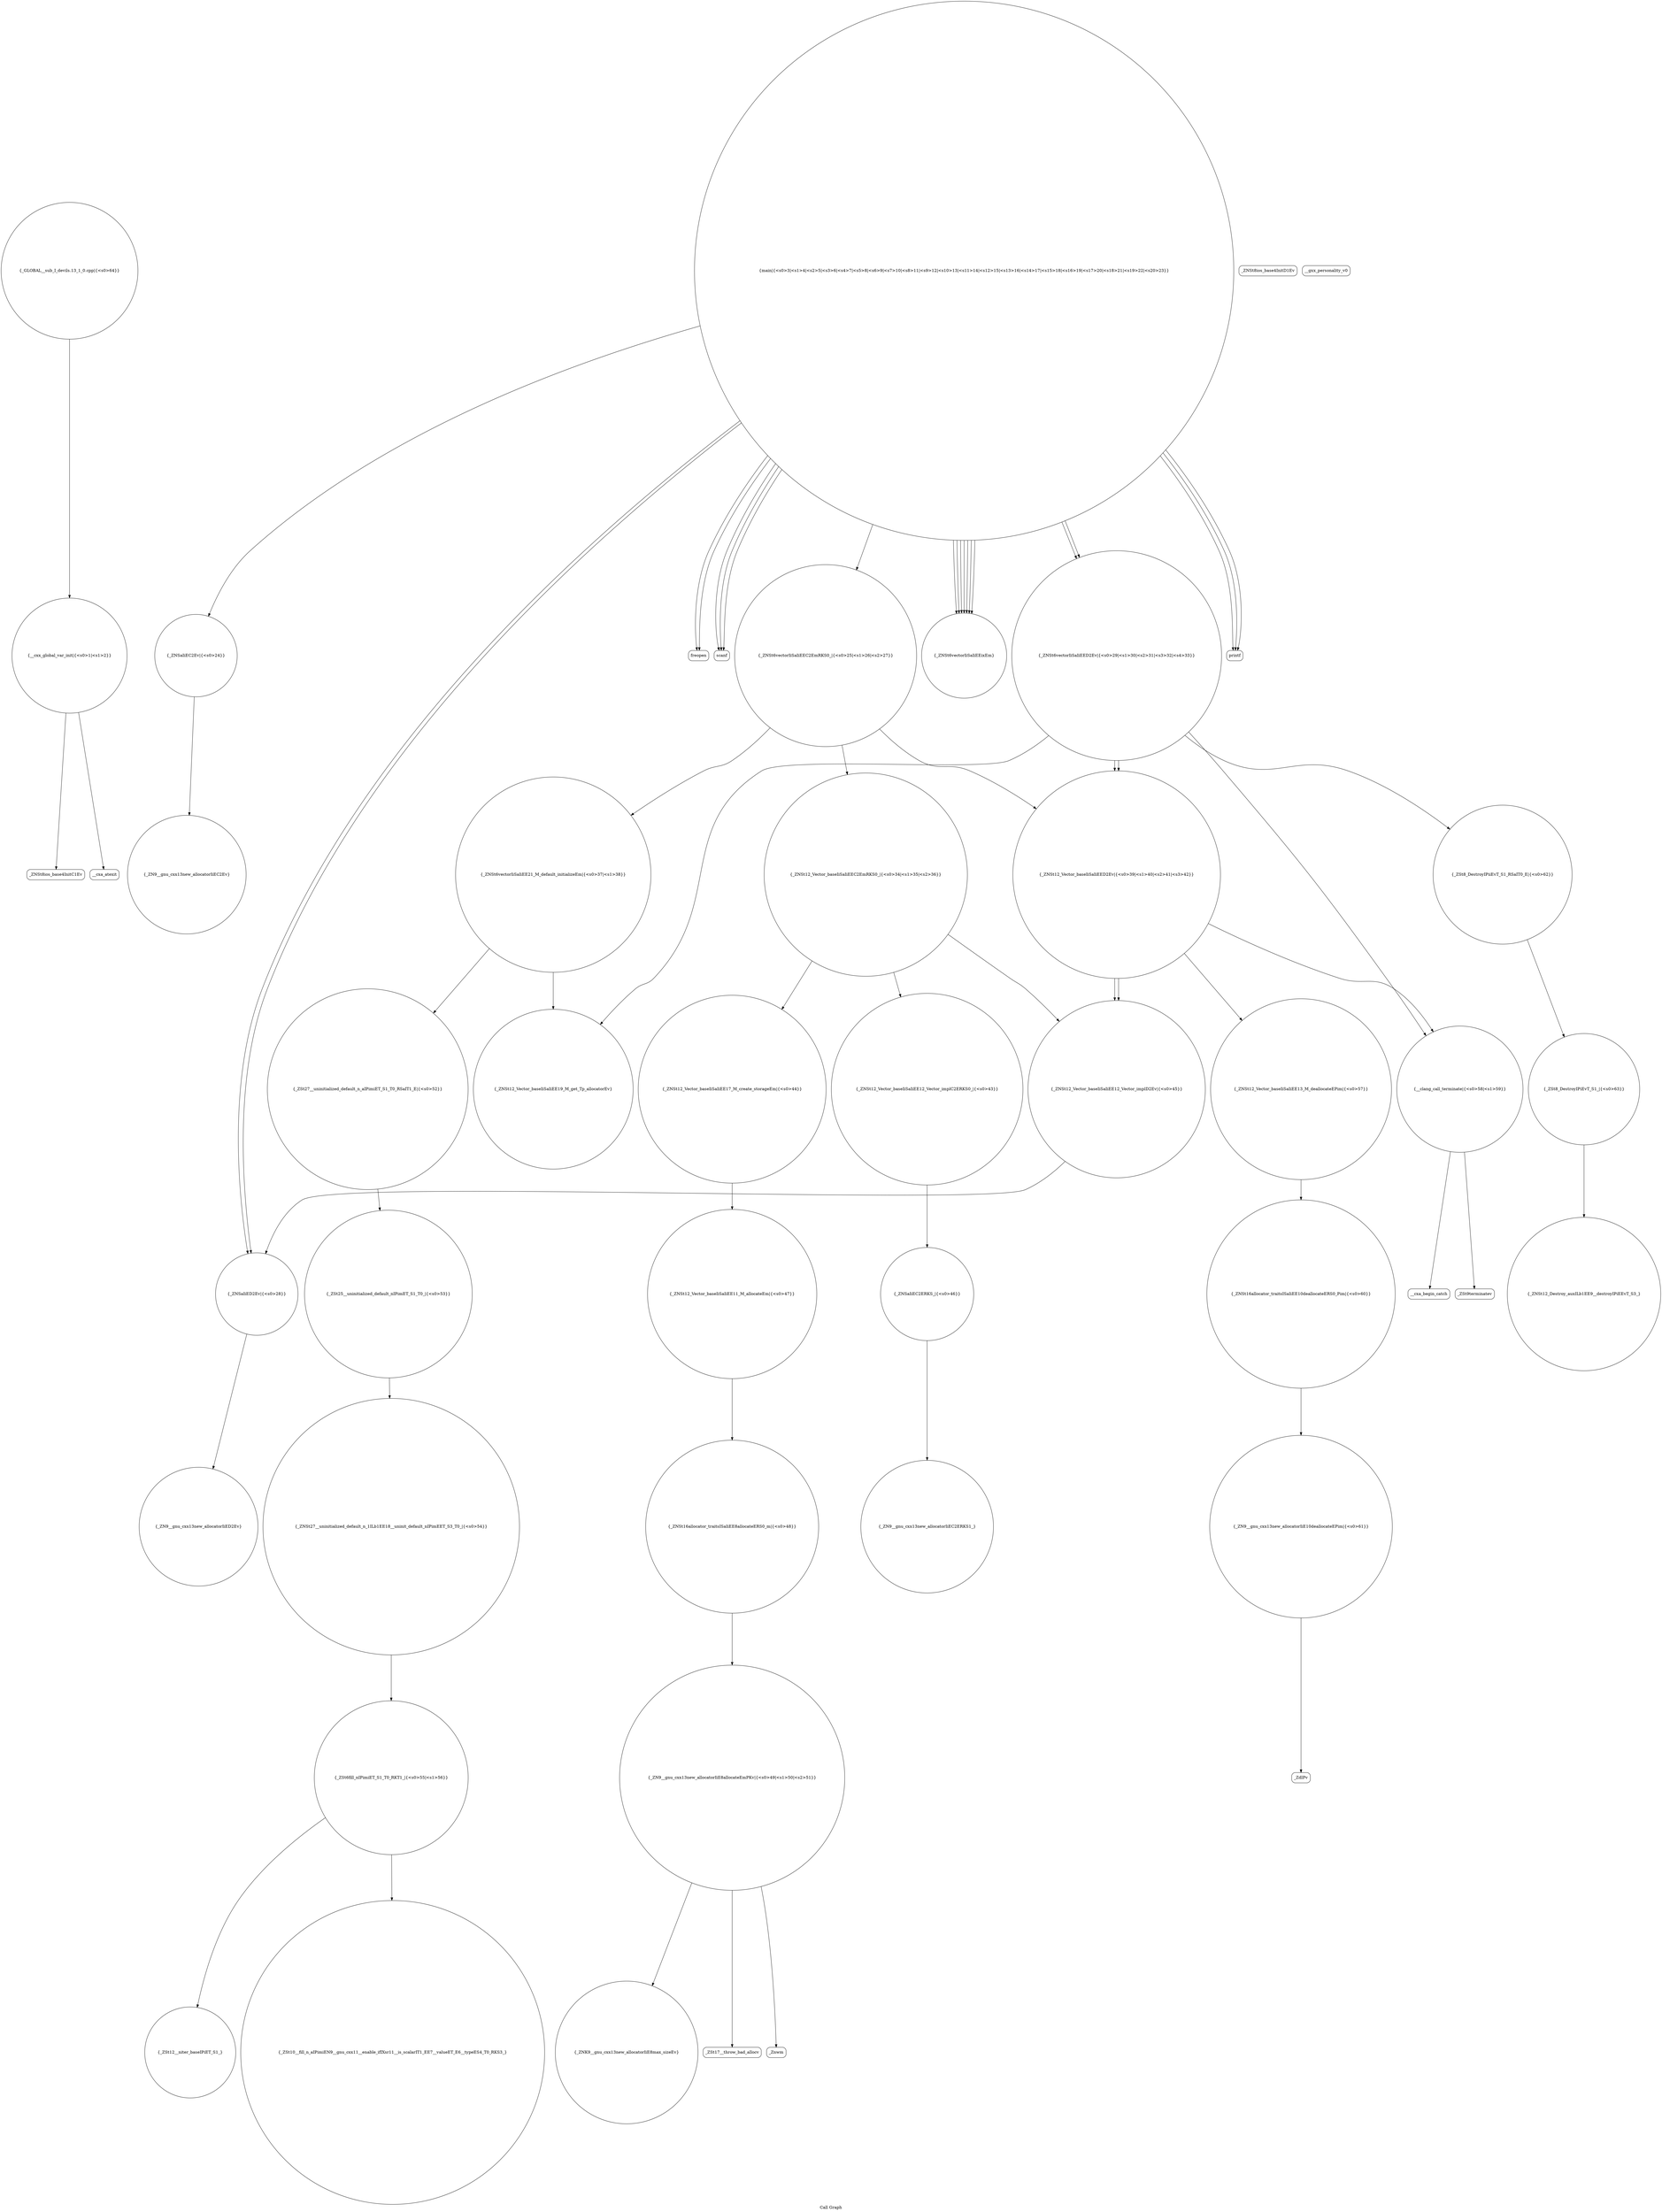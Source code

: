 digraph "Call Graph" {
	label="Call Graph";

	Node0x56075a308450 [shape=record,shape=circle,label="{__cxx_global_var_init|{<s0>1|<s1>2}}"];
	Node0x56075a308450:s0 -> Node0x56075a3084d0[color=black];
	Node0x56075a308450:s1 -> Node0x56075a3085d0[color=black];
	Node0x56075a309ad0 [shape=record,shape=circle,label="{_ZSt8_DestroyIPiEvT_S1_|{<s0>63}}"];
	Node0x56075a309ad0:s0 -> Node0x56075a309b50[color=black];
	Node0x56075a3087d0 [shape=record,shape=circle,label="{_ZNSaIiEC2Ev|{<s0>24}}"];
	Node0x56075a3087d0:s0 -> Node0x56075a308b50[color=black];
	Node0x56075a308b50 [shape=record,shape=circle,label="{_ZN9__gnu_cxx13new_allocatorIiEC2Ev}"];
	Node0x56075a308ed0 [shape=record,shape=circle,label="{_ZNSt12_Vector_baseIiSaIiEE12_Vector_implD2Ev|{<s0>45}}"];
	Node0x56075a308ed0:s0 -> Node0x56075a308950[color=black];
	Node0x56075a309250 [shape=record,shape=Mrecord,label="{_ZSt17__throw_bad_allocv}"];
	Node0x56075a3095d0 [shape=record,shape=circle,label="{_ZSt10__fill_n_aIPimiEN9__gnu_cxx11__enable_ifIXsr11__is_scalarIT1_EE7__valueET_E6__typeES4_T0_RKS3_}"];
	Node0x56075a309950 [shape=record,shape=circle,label="{_ZN9__gnu_cxx13new_allocatorIiE10deallocateEPim|{<s0>61}}"];
	Node0x56075a309950:s0 -> Node0x56075a3099d0[color=black];
	Node0x56075a308650 [shape=record,shape=circle,label="{main|{<s0>3|<s1>4|<s2>5|<s3>6|<s4>7|<s5>8|<s6>9|<s7>10|<s8>11|<s9>12|<s10>13|<s11>14|<s12>15|<s13>16|<s14>17|<s15>18|<s16>19|<s17>20|<s18>21|<s19>22|<s20>23}}"];
	Node0x56075a308650:s0 -> Node0x56075a3086d0[color=black];
	Node0x56075a308650:s1 -> Node0x56075a3086d0[color=black];
	Node0x56075a308650:s2 -> Node0x56075a308750[color=black];
	Node0x56075a308650:s3 -> Node0x56075a308750[color=black];
	Node0x56075a308650:s4 -> Node0x56075a3087d0[color=black];
	Node0x56075a308650:s5 -> Node0x56075a308850[color=black];
	Node0x56075a308650:s6 -> Node0x56075a308950[color=black];
	Node0x56075a308650:s7 -> Node0x56075a3089d0[color=black];
	Node0x56075a308650:s8 -> Node0x56075a308750[color=black];
	Node0x56075a308650:s9 -> Node0x56075a308950[color=black];
	Node0x56075a308650:s10 -> Node0x56075a308ad0[color=black];
	Node0x56075a308650:s11 -> Node0x56075a3089d0[color=black];
	Node0x56075a308650:s12 -> Node0x56075a3089d0[color=black];
	Node0x56075a308650:s13 -> Node0x56075a3089d0[color=black];
	Node0x56075a308650:s14 -> Node0x56075a3089d0[color=black];
	Node0x56075a308650:s15 -> Node0x56075a3089d0[color=black];
	Node0x56075a308650:s16 -> Node0x56075a3089d0[color=black];
	Node0x56075a308650:s17 -> Node0x56075a308a50[color=black];
	Node0x56075a308650:s18 -> Node0x56075a308a50[color=black];
	Node0x56075a308650:s19 -> Node0x56075a308a50[color=black];
	Node0x56075a308650:s20 -> Node0x56075a308ad0[color=black];
	Node0x56075a3089d0 [shape=record,shape=circle,label="{_ZNSt6vectorIiSaIiEEixEm}"];
	Node0x56075a308d50 [shape=record,shape=circle,label="{_ZNSt12_Vector_baseIiSaIiEED2Ev|{<s0>39|<s1>40|<s2>41|<s3>42}}"];
	Node0x56075a308d50:s0 -> Node0x56075a3096d0[color=black];
	Node0x56075a308d50:s1 -> Node0x56075a308ed0[color=black];
	Node0x56075a308d50:s2 -> Node0x56075a308ed0[color=black];
	Node0x56075a308d50:s3 -> Node0x56075a309750[color=black];
	Node0x56075a3090d0 [shape=record,shape=circle,label="{_ZNSt16allocator_traitsISaIiEE8allocateERS0_m|{<s0>48}}"];
	Node0x56075a3090d0:s0 -> Node0x56075a309150[color=black];
	Node0x56075a309450 [shape=record,shape=circle,label="{_ZSt25__uninitialized_default_nIPimET_S1_T0_|{<s0>53}}"];
	Node0x56075a309450:s0 -> Node0x56075a3094d0[color=black];
	Node0x56075a3097d0 [shape=record,shape=Mrecord,label="{__cxa_begin_catch}"];
	Node0x56075a3084d0 [shape=record,shape=Mrecord,label="{_ZNSt8ios_base4InitC1Ev}"];
	Node0x56075a309b50 [shape=record,shape=circle,label="{_ZNSt12_Destroy_auxILb1EE9__destroyIPiEEvT_S3_}"];
	Node0x56075a308850 [shape=record,shape=circle,label="{_ZNSt6vectorIiSaIiEEC2EmRKS0_|{<s0>25|<s1>26|<s2>27}}"];
	Node0x56075a308850:s0 -> Node0x56075a308c50[color=black];
	Node0x56075a308850:s1 -> Node0x56075a308cd0[color=black];
	Node0x56075a308850:s2 -> Node0x56075a308d50[color=black];
	Node0x56075a308bd0 [shape=record,shape=circle,label="{_ZN9__gnu_cxx13new_allocatorIiED2Ev}"];
	Node0x56075a308f50 [shape=record,shape=circle,label="{_ZNSaIiEC2ERKS_|{<s0>46}}"];
	Node0x56075a308f50:s0 -> Node0x56075a308fd0[color=black];
	Node0x56075a3092d0 [shape=record,shape=Mrecord,label="{_Znwm}"];
	Node0x56075a309650 [shape=record,shape=circle,label="{_ZSt12__niter_baseIPiET_S1_}"];
	Node0x56075a3099d0 [shape=record,shape=Mrecord,label="{_ZdlPv}"];
	Node0x56075a3086d0 [shape=record,shape=Mrecord,label="{freopen}"];
	Node0x56075a308a50 [shape=record,shape=Mrecord,label="{printf}"];
	Node0x56075a308dd0 [shape=record,shape=circle,label="{_ZNSt12_Vector_baseIiSaIiEE12_Vector_implC2ERKS0_|{<s0>43}}"];
	Node0x56075a308dd0:s0 -> Node0x56075a308f50[color=black];
	Node0x56075a309150 [shape=record,shape=circle,label="{_ZN9__gnu_cxx13new_allocatorIiE8allocateEmPKv|{<s0>49|<s1>50|<s2>51}}"];
	Node0x56075a309150:s0 -> Node0x56075a3091d0[color=black];
	Node0x56075a309150:s1 -> Node0x56075a309250[color=black];
	Node0x56075a309150:s2 -> Node0x56075a3092d0[color=black];
	Node0x56075a3094d0 [shape=record,shape=circle,label="{_ZNSt27__uninitialized_default_n_1ILb1EE18__uninit_default_nIPimEET_S3_T0_|{<s0>54}}"];
	Node0x56075a3094d0:s0 -> Node0x56075a309550[color=black];
	Node0x56075a309850 [shape=record,shape=Mrecord,label="{_ZSt9terminatev}"];
	Node0x56075a308550 [shape=record,shape=Mrecord,label="{_ZNSt8ios_base4InitD1Ev}"];
	Node0x56075a309bd0 [shape=record,shape=circle,label="{_GLOBAL__sub_I_devils.13_1_0.cpp|{<s0>64}}"];
	Node0x56075a309bd0:s0 -> Node0x56075a308450[color=black];
	Node0x56075a3088d0 [shape=record,shape=Mrecord,label="{__gxx_personality_v0}"];
	Node0x56075a308c50 [shape=record,shape=circle,label="{_ZNSt12_Vector_baseIiSaIiEEC2EmRKS0_|{<s0>34|<s1>35|<s2>36}}"];
	Node0x56075a308c50:s0 -> Node0x56075a308dd0[color=black];
	Node0x56075a308c50:s1 -> Node0x56075a308e50[color=black];
	Node0x56075a308c50:s2 -> Node0x56075a308ed0[color=black];
	Node0x56075a308fd0 [shape=record,shape=circle,label="{_ZN9__gnu_cxx13new_allocatorIiEC2ERKS1_}"];
	Node0x56075a309350 [shape=record,shape=circle,label="{_ZSt27__uninitialized_default_n_aIPimiET_S1_T0_RSaIT1_E|{<s0>52}}"];
	Node0x56075a309350:s0 -> Node0x56075a309450[color=black];
	Node0x56075a3096d0 [shape=record,shape=circle,label="{_ZNSt12_Vector_baseIiSaIiEE13_M_deallocateEPim|{<s0>57}}"];
	Node0x56075a3096d0:s0 -> Node0x56075a3098d0[color=black];
	Node0x56075a309a50 [shape=record,shape=circle,label="{_ZSt8_DestroyIPiiEvT_S1_RSaIT0_E|{<s0>62}}"];
	Node0x56075a309a50:s0 -> Node0x56075a309ad0[color=black];
	Node0x56075a308750 [shape=record,shape=Mrecord,label="{scanf}"];
	Node0x56075a308ad0 [shape=record,shape=circle,label="{_ZNSt6vectorIiSaIiEED2Ev|{<s0>29|<s1>30|<s2>31|<s3>32|<s4>33}}"];
	Node0x56075a308ad0:s0 -> Node0x56075a3093d0[color=black];
	Node0x56075a308ad0:s1 -> Node0x56075a309a50[color=black];
	Node0x56075a308ad0:s2 -> Node0x56075a308d50[color=black];
	Node0x56075a308ad0:s3 -> Node0x56075a308d50[color=black];
	Node0x56075a308ad0:s4 -> Node0x56075a309750[color=black];
	Node0x56075a308e50 [shape=record,shape=circle,label="{_ZNSt12_Vector_baseIiSaIiEE17_M_create_storageEm|{<s0>44}}"];
	Node0x56075a308e50:s0 -> Node0x56075a309050[color=black];
	Node0x56075a3091d0 [shape=record,shape=circle,label="{_ZNK9__gnu_cxx13new_allocatorIiE8max_sizeEv}"];
	Node0x56075a309550 [shape=record,shape=circle,label="{_ZSt6fill_nIPimiET_S1_T0_RKT1_|{<s0>55|<s1>56}}"];
	Node0x56075a309550:s0 -> Node0x56075a309650[color=black];
	Node0x56075a309550:s1 -> Node0x56075a3095d0[color=black];
	Node0x56075a3098d0 [shape=record,shape=circle,label="{_ZNSt16allocator_traitsISaIiEE10deallocateERS0_Pim|{<s0>60}}"];
	Node0x56075a3098d0:s0 -> Node0x56075a309950[color=black];
	Node0x56075a3085d0 [shape=record,shape=Mrecord,label="{__cxa_atexit}"];
	Node0x56075a308950 [shape=record,shape=circle,label="{_ZNSaIiED2Ev|{<s0>28}}"];
	Node0x56075a308950:s0 -> Node0x56075a308bd0[color=black];
	Node0x56075a308cd0 [shape=record,shape=circle,label="{_ZNSt6vectorIiSaIiEE21_M_default_initializeEm|{<s0>37|<s1>38}}"];
	Node0x56075a308cd0:s0 -> Node0x56075a3093d0[color=black];
	Node0x56075a308cd0:s1 -> Node0x56075a309350[color=black];
	Node0x56075a309050 [shape=record,shape=circle,label="{_ZNSt12_Vector_baseIiSaIiEE11_M_allocateEm|{<s0>47}}"];
	Node0x56075a309050:s0 -> Node0x56075a3090d0[color=black];
	Node0x56075a3093d0 [shape=record,shape=circle,label="{_ZNSt12_Vector_baseIiSaIiEE19_M_get_Tp_allocatorEv}"];
	Node0x56075a309750 [shape=record,shape=circle,label="{__clang_call_terminate|{<s0>58|<s1>59}}"];
	Node0x56075a309750:s0 -> Node0x56075a3097d0[color=black];
	Node0x56075a309750:s1 -> Node0x56075a309850[color=black];
}
